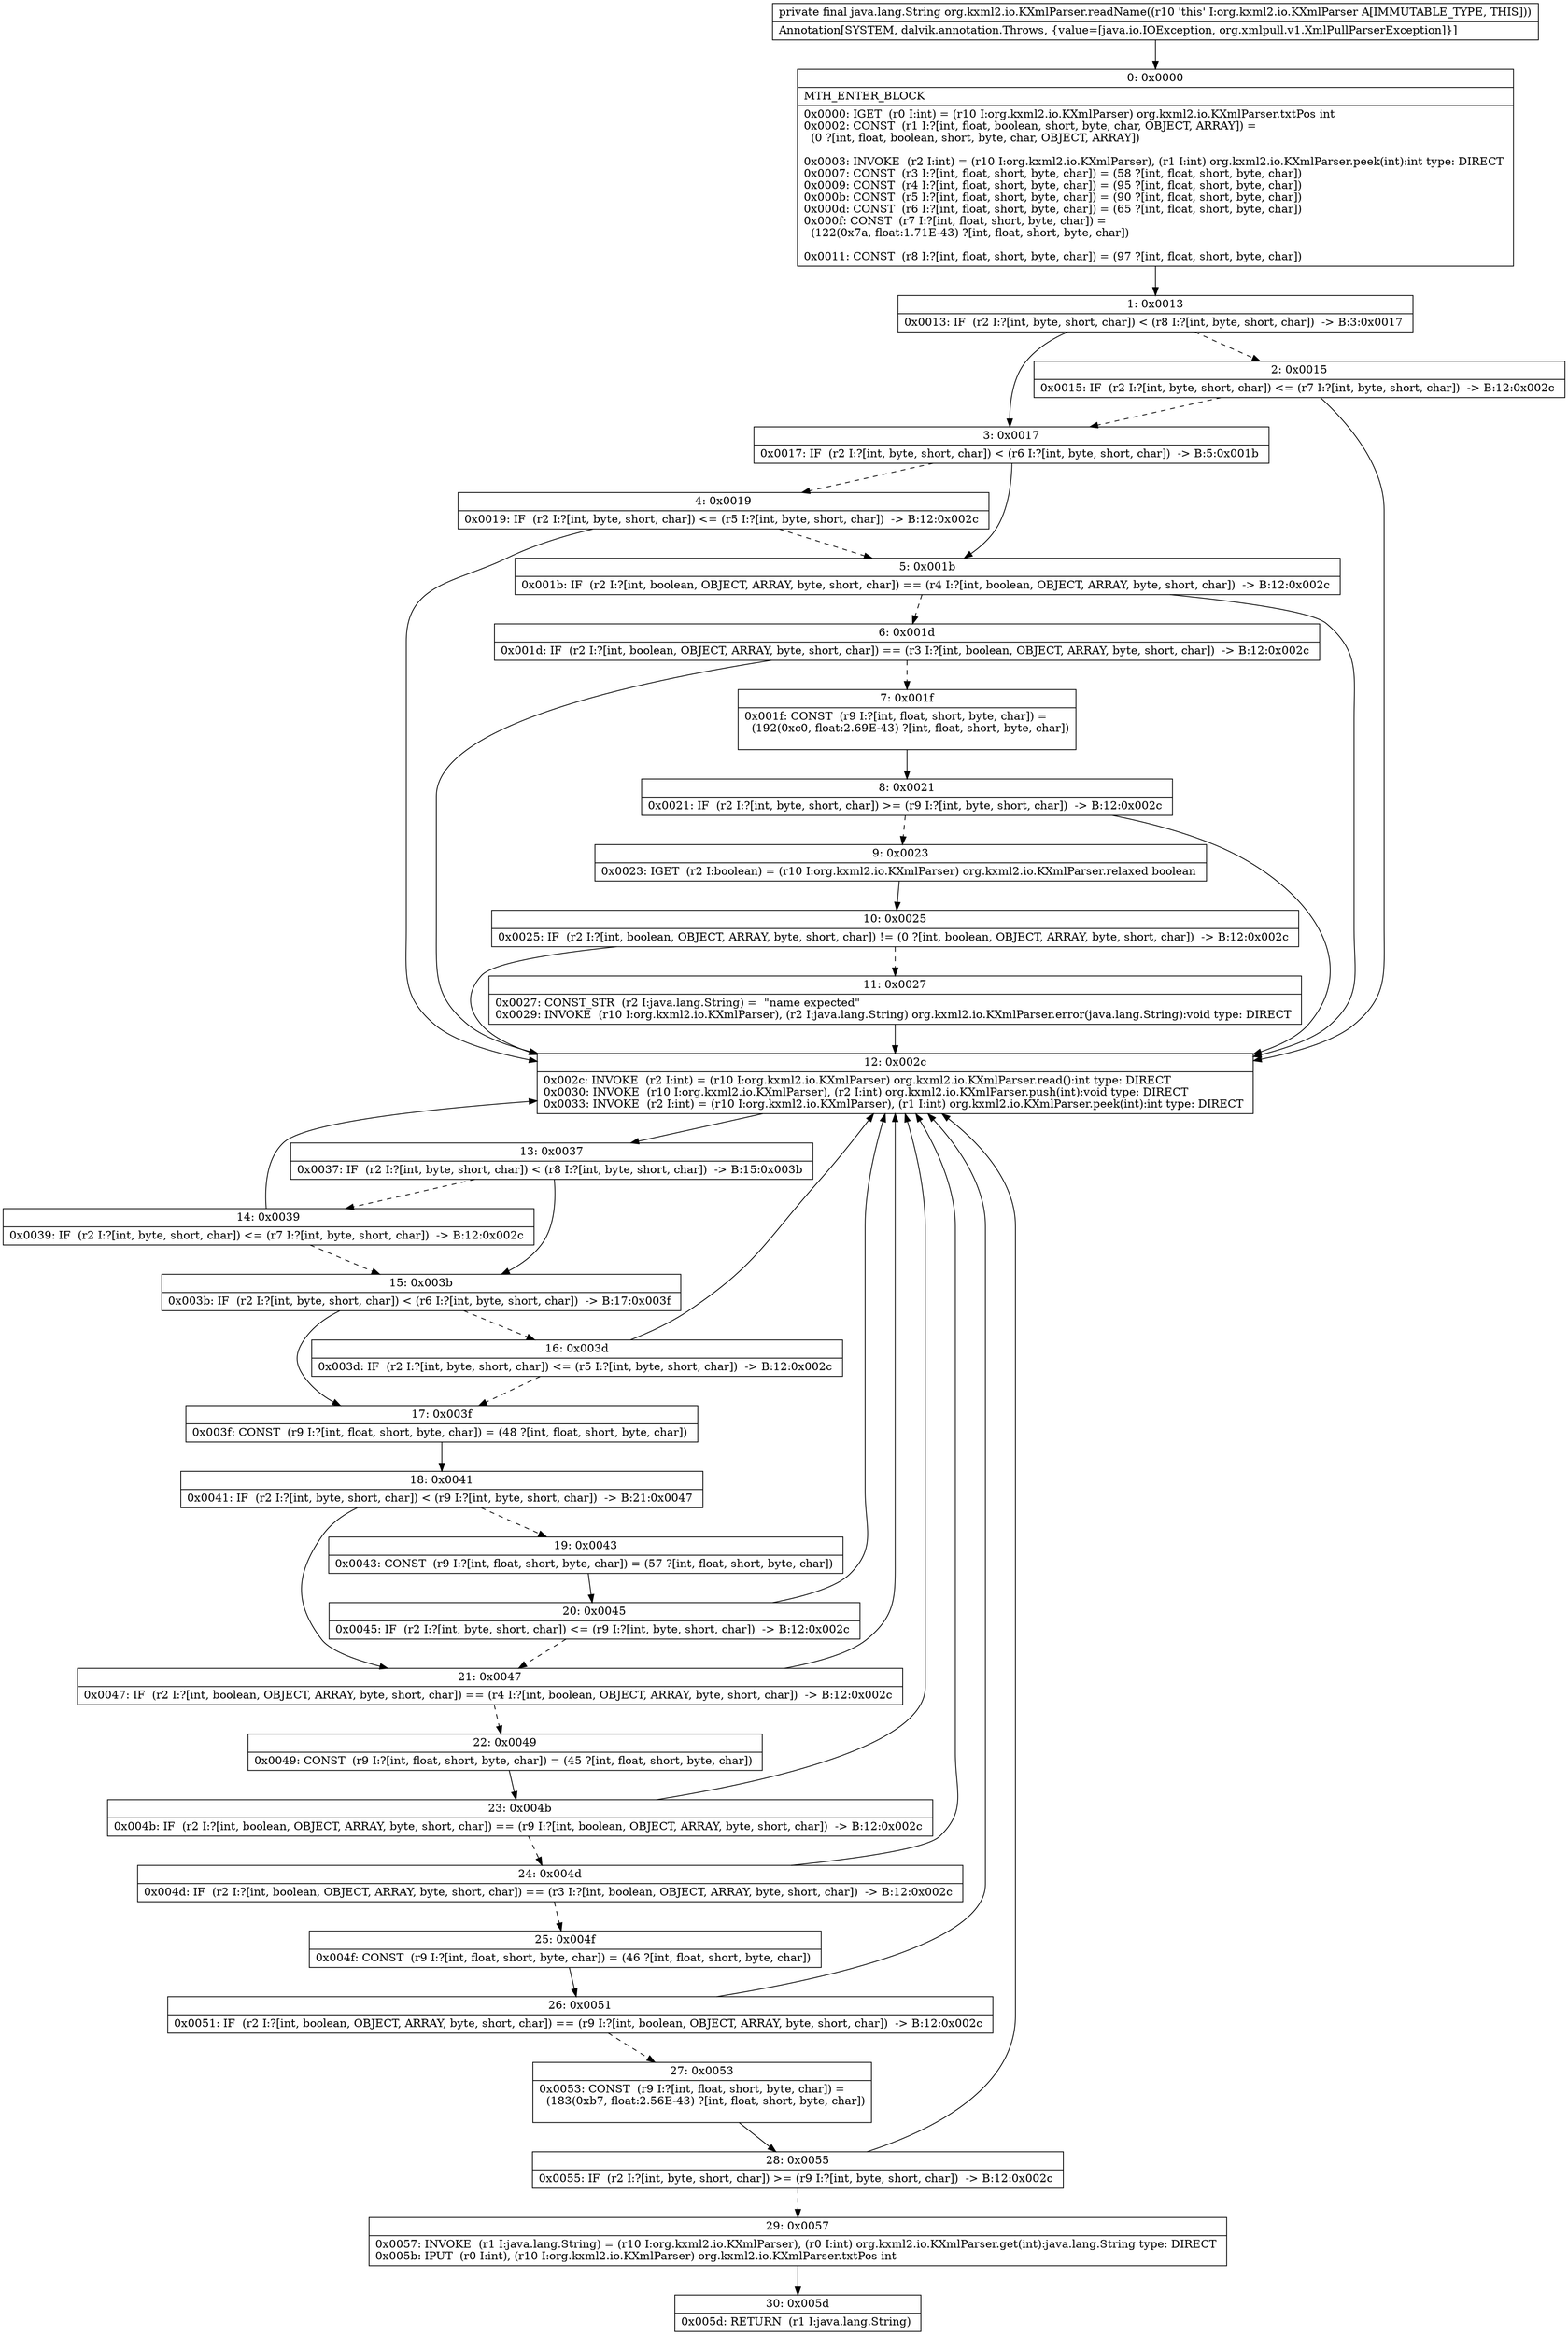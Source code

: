 digraph "CFG fororg.kxml2.io.KXmlParser.readName()Ljava\/lang\/String;" {
Node_0 [shape=record,label="{0\:\ 0x0000|MTH_ENTER_BLOCK\l|0x0000: IGET  (r0 I:int) = (r10 I:org.kxml2.io.KXmlParser) org.kxml2.io.KXmlParser.txtPos int \l0x0002: CONST  (r1 I:?[int, float, boolean, short, byte, char, OBJECT, ARRAY]) = \l  (0 ?[int, float, boolean, short, byte, char, OBJECT, ARRAY])\l \l0x0003: INVOKE  (r2 I:int) = (r10 I:org.kxml2.io.KXmlParser), (r1 I:int) org.kxml2.io.KXmlParser.peek(int):int type: DIRECT \l0x0007: CONST  (r3 I:?[int, float, short, byte, char]) = (58 ?[int, float, short, byte, char]) \l0x0009: CONST  (r4 I:?[int, float, short, byte, char]) = (95 ?[int, float, short, byte, char]) \l0x000b: CONST  (r5 I:?[int, float, short, byte, char]) = (90 ?[int, float, short, byte, char]) \l0x000d: CONST  (r6 I:?[int, float, short, byte, char]) = (65 ?[int, float, short, byte, char]) \l0x000f: CONST  (r7 I:?[int, float, short, byte, char]) = \l  (122(0x7a, float:1.71E\-43) ?[int, float, short, byte, char])\l \l0x0011: CONST  (r8 I:?[int, float, short, byte, char]) = (97 ?[int, float, short, byte, char]) \l}"];
Node_1 [shape=record,label="{1\:\ 0x0013|0x0013: IF  (r2 I:?[int, byte, short, char]) \< (r8 I:?[int, byte, short, char])  \-\> B:3:0x0017 \l}"];
Node_2 [shape=record,label="{2\:\ 0x0015|0x0015: IF  (r2 I:?[int, byte, short, char]) \<= (r7 I:?[int, byte, short, char])  \-\> B:12:0x002c \l}"];
Node_3 [shape=record,label="{3\:\ 0x0017|0x0017: IF  (r2 I:?[int, byte, short, char]) \< (r6 I:?[int, byte, short, char])  \-\> B:5:0x001b \l}"];
Node_4 [shape=record,label="{4\:\ 0x0019|0x0019: IF  (r2 I:?[int, byte, short, char]) \<= (r5 I:?[int, byte, short, char])  \-\> B:12:0x002c \l}"];
Node_5 [shape=record,label="{5\:\ 0x001b|0x001b: IF  (r2 I:?[int, boolean, OBJECT, ARRAY, byte, short, char]) == (r4 I:?[int, boolean, OBJECT, ARRAY, byte, short, char])  \-\> B:12:0x002c \l}"];
Node_6 [shape=record,label="{6\:\ 0x001d|0x001d: IF  (r2 I:?[int, boolean, OBJECT, ARRAY, byte, short, char]) == (r3 I:?[int, boolean, OBJECT, ARRAY, byte, short, char])  \-\> B:12:0x002c \l}"];
Node_7 [shape=record,label="{7\:\ 0x001f|0x001f: CONST  (r9 I:?[int, float, short, byte, char]) = \l  (192(0xc0, float:2.69E\-43) ?[int, float, short, byte, char])\l \l}"];
Node_8 [shape=record,label="{8\:\ 0x0021|0x0021: IF  (r2 I:?[int, byte, short, char]) \>= (r9 I:?[int, byte, short, char])  \-\> B:12:0x002c \l}"];
Node_9 [shape=record,label="{9\:\ 0x0023|0x0023: IGET  (r2 I:boolean) = (r10 I:org.kxml2.io.KXmlParser) org.kxml2.io.KXmlParser.relaxed boolean \l}"];
Node_10 [shape=record,label="{10\:\ 0x0025|0x0025: IF  (r2 I:?[int, boolean, OBJECT, ARRAY, byte, short, char]) != (0 ?[int, boolean, OBJECT, ARRAY, byte, short, char])  \-\> B:12:0x002c \l}"];
Node_11 [shape=record,label="{11\:\ 0x0027|0x0027: CONST_STR  (r2 I:java.lang.String) =  \"name expected\" \l0x0029: INVOKE  (r10 I:org.kxml2.io.KXmlParser), (r2 I:java.lang.String) org.kxml2.io.KXmlParser.error(java.lang.String):void type: DIRECT \l}"];
Node_12 [shape=record,label="{12\:\ 0x002c|0x002c: INVOKE  (r2 I:int) = (r10 I:org.kxml2.io.KXmlParser) org.kxml2.io.KXmlParser.read():int type: DIRECT \l0x0030: INVOKE  (r10 I:org.kxml2.io.KXmlParser), (r2 I:int) org.kxml2.io.KXmlParser.push(int):void type: DIRECT \l0x0033: INVOKE  (r2 I:int) = (r10 I:org.kxml2.io.KXmlParser), (r1 I:int) org.kxml2.io.KXmlParser.peek(int):int type: DIRECT \l}"];
Node_13 [shape=record,label="{13\:\ 0x0037|0x0037: IF  (r2 I:?[int, byte, short, char]) \< (r8 I:?[int, byte, short, char])  \-\> B:15:0x003b \l}"];
Node_14 [shape=record,label="{14\:\ 0x0039|0x0039: IF  (r2 I:?[int, byte, short, char]) \<= (r7 I:?[int, byte, short, char])  \-\> B:12:0x002c \l}"];
Node_15 [shape=record,label="{15\:\ 0x003b|0x003b: IF  (r2 I:?[int, byte, short, char]) \< (r6 I:?[int, byte, short, char])  \-\> B:17:0x003f \l}"];
Node_16 [shape=record,label="{16\:\ 0x003d|0x003d: IF  (r2 I:?[int, byte, short, char]) \<= (r5 I:?[int, byte, short, char])  \-\> B:12:0x002c \l}"];
Node_17 [shape=record,label="{17\:\ 0x003f|0x003f: CONST  (r9 I:?[int, float, short, byte, char]) = (48 ?[int, float, short, byte, char]) \l}"];
Node_18 [shape=record,label="{18\:\ 0x0041|0x0041: IF  (r2 I:?[int, byte, short, char]) \< (r9 I:?[int, byte, short, char])  \-\> B:21:0x0047 \l}"];
Node_19 [shape=record,label="{19\:\ 0x0043|0x0043: CONST  (r9 I:?[int, float, short, byte, char]) = (57 ?[int, float, short, byte, char]) \l}"];
Node_20 [shape=record,label="{20\:\ 0x0045|0x0045: IF  (r2 I:?[int, byte, short, char]) \<= (r9 I:?[int, byte, short, char])  \-\> B:12:0x002c \l}"];
Node_21 [shape=record,label="{21\:\ 0x0047|0x0047: IF  (r2 I:?[int, boolean, OBJECT, ARRAY, byte, short, char]) == (r4 I:?[int, boolean, OBJECT, ARRAY, byte, short, char])  \-\> B:12:0x002c \l}"];
Node_22 [shape=record,label="{22\:\ 0x0049|0x0049: CONST  (r9 I:?[int, float, short, byte, char]) = (45 ?[int, float, short, byte, char]) \l}"];
Node_23 [shape=record,label="{23\:\ 0x004b|0x004b: IF  (r2 I:?[int, boolean, OBJECT, ARRAY, byte, short, char]) == (r9 I:?[int, boolean, OBJECT, ARRAY, byte, short, char])  \-\> B:12:0x002c \l}"];
Node_24 [shape=record,label="{24\:\ 0x004d|0x004d: IF  (r2 I:?[int, boolean, OBJECT, ARRAY, byte, short, char]) == (r3 I:?[int, boolean, OBJECT, ARRAY, byte, short, char])  \-\> B:12:0x002c \l}"];
Node_25 [shape=record,label="{25\:\ 0x004f|0x004f: CONST  (r9 I:?[int, float, short, byte, char]) = (46 ?[int, float, short, byte, char]) \l}"];
Node_26 [shape=record,label="{26\:\ 0x0051|0x0051: IF  (r2 I:?[int, boolean, OBJECT, ARRAY, byte, short, char]) == (r9 I:?[int, boolean, OBJECT, ARRAY, byte, short, char])  \-\> B:12:0x002c \l}"];
Node_27 [shape=record,label="{27\:\ 0x0053|0x0053: CONST  (r9 I:?[int, float, short, byte, char]) = \l  (183(0xb7, float:2.56E\-43) ?[int, float, short, byte, char])\l \l}"];
Node_28 [shape=record,label="{28\:\ 0x0055|0x0055: IF  (r2 I:?[int, byte, short, char]) \>= (r9 I:?[int, byte, short, char])  \-\> B:12:0x002c \l}"];
Node_29 [shape=record,label="{29\:\ 0x0057|0x0057: INVOKE  (r1 I:java.lang.String) = (r10 I:org.kxml2.io.KXmlParser), (r0 I:int) org.kxml2.io.KXmlParser.get(int):java.lang.String type: DIRECT \l0x005b: IPUT  (r0 I:int), (r10 I:org.kxml2.io.KXmlParser) org.kxml2.io.KXmlParser.txtPos int \l}"];
Node_30 [shape=record,label="{30\:\ 0x005d|0x005d: RETURN  (r1 I:java.lang.String) \l}"];
MethodNode[shape=record,label="{private final java.lang.String org.kxml2.io.KXmlParser.readName((r10 'this' I:org.kxml2.io.KXmlParser A[IMMUTABLE_TYPE, THIS]))  | Annotation[SYSTEM, dalvik.annotation.Throws, \{value=[java.io.IOException, org.xmlpull.v1.XmlPullParserException]\}]\l}"];
MethodNode -> Node_0;
Node_0 -> Node_1;
Node_1 -> Node_2[style=dashed];
Node_1 -> Node_3;
Node_2 -> Node_3[style=dashed];
Node_2 -> Node_12;
Node_3 -> Node_4[style=dashed];
Node_3 -> Node_5;
Node_4 -> Node_5[style=dashed];
Node_4 -> Node_12;
Node_5 -> Node_6[style=dashed];
Node_5 -> Node_12;
Node_6 -> Node_7[style=dashed];
Node_6 -> Node_12;
Node_7 -> Node_8;
Node_8 -> Node_9[style=dashed];
Node_8 -> Node_12;
Node_9 -> Node_10;
Node_10 -> Node_11[style=dashed];
Node_10 -> Node_12;
Node_11 -> Node_12;
Node_12 -> Node_13;
Node_13 -> Node_14[style=dashed];
Node_13 -> Node_15;
Node_14 -> Node_12;
Node_14 -> Node_15[style=dashed];
Node_15 -> Node_16[style=dashed];
Node_15 -> Node_17;
Node_16 -> Node_12;
Node_16 -> Node_17[style=dashed];
Node_17 -> Node_18;
Node_18 -> Node_19[style=dashed];
Node_18 -> Node_21;
Node_19 -> Node_20;
Node_20 -> Node_12;
Node_20 -> Node_21[style=dashed];
Node_21 -> Node_12;
Node_21 -> Node_22[style=dashed];
Node_22 -> Node_23;
Node_23 -> Node_12;
Node_23 -> Node_24[style=dashed];
Node_24 -> Node_12;
Node_24 -> Node_25[style=dashed];
Node_25 -> Node_26;
Node_26 -> Node_12;
Node_26 -> Node_27[style=dashed];
Node_27 -> Node_28;
Node_28 -> Node_12;
Node_28 -> Node_29[style=dashed];
Node_29 -> Node_30;
}

